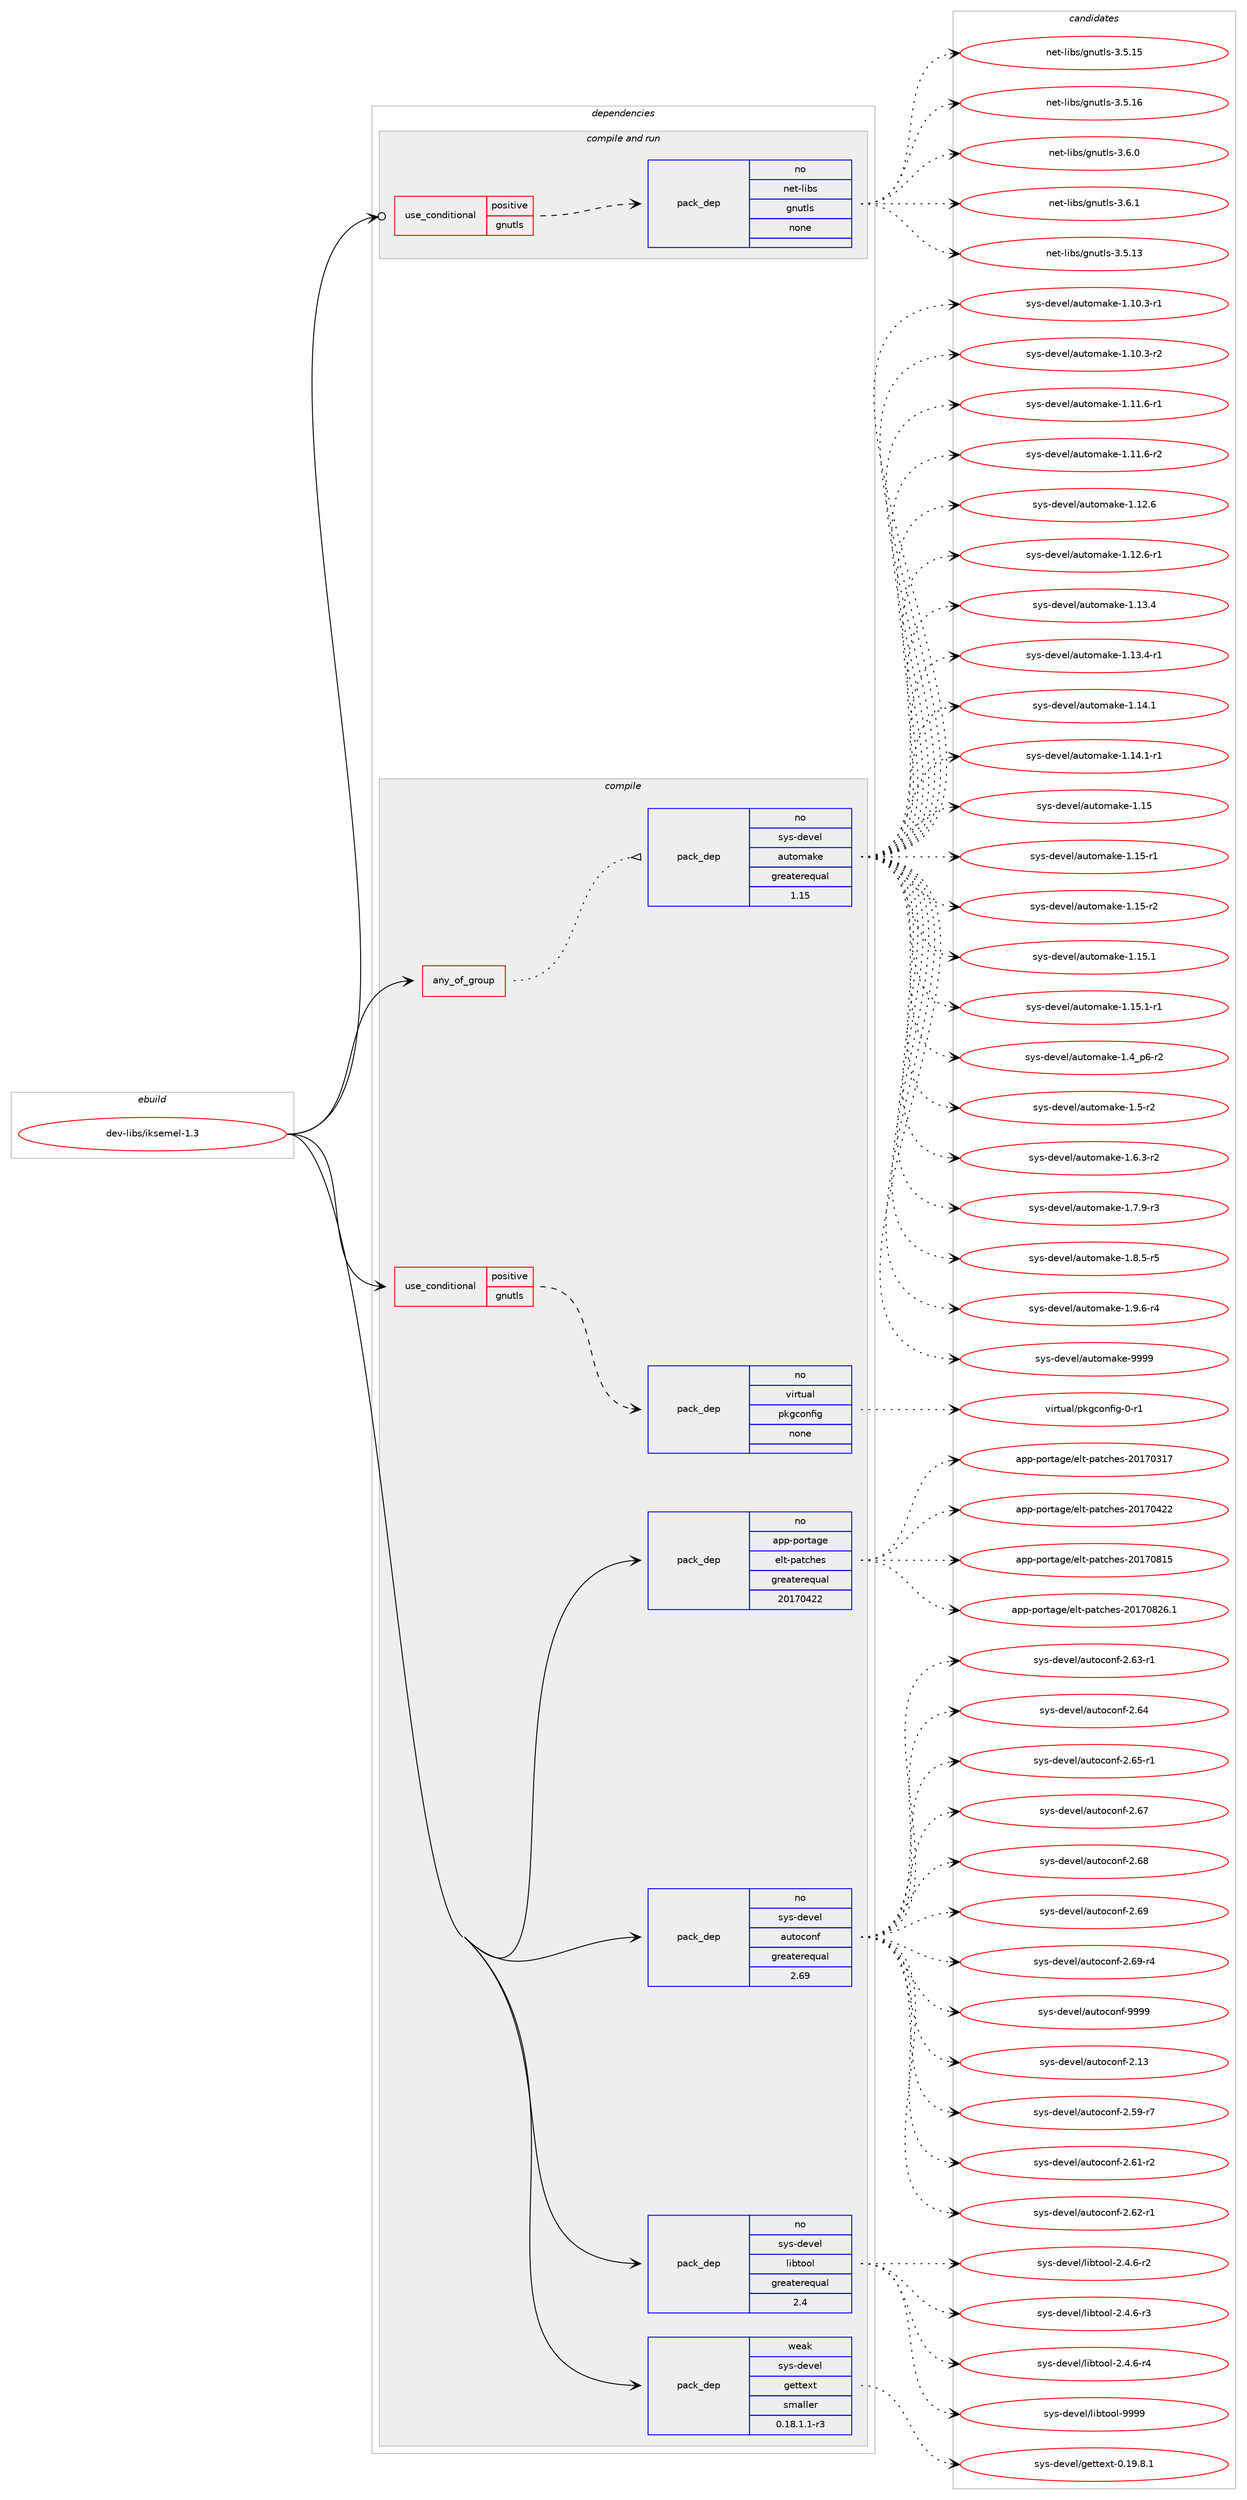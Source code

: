 digraph prolog {

# *************
# Graph options
# *************

newrank=true;
concentrate=true;
compound=true;
graph [rankdir=LR,fontname=Helvetica,fontsize=10,ranksep=1.5];#, ranksep=2.5, nodesep=0.2];
edge  [arrowhead=vee];
node  [fontname=Helvetica,fontsize=10];

# **********
# The ebuild
# **********

subgraph cluster_leftcol {
color=gray;
rank=same;
label=<<i>ebuild</i>>;
id [label="dev-libs/iksemel-1.3", color=red, width=4, href="../dev-libs/iksemel-1.3.svg"];
}

# ****************
# The dependencies
# ****************

subgraph cluster_midcol {
color=gray;
label=<<i>dependencies</i>>;
subgraph cluster_compile {
fillcolor="#eeeeee";
style=filled;
label=<<i>compile</i>>;
subgraph any3262 {
dependency113492 [label=<<TABLE BORDER="0" CELLBORDER="1" CELLSPACING="0" CELLPADDING="4"><TR><TD CELLPADDING="10">any_of_group</TD></TR></TABLE>>, shape=none, color=red];subgraph pack85573 {
dependency113493 [label=<<TABLE BORDER="0" CELLBORDER="1" CELLSPACING="0" CELLPADDING="4" WIDTH="220"><TR><TD ROWSPAN="6" CELLPADDING="30">pack_dep</TD></TR><TR><TD WIDTH="110">no</TD></TR><TR><TD>sys-devel</TD></TR><TR><TD>automake</TD></TR><TR><TD>greaterequal</TD></TR><TR><TD>1.15</TD></TR></TABLE>>, shape=none, color=blue];
}
dependency113492:e -> dependency113493:w [weight=20,style="dotted",arrowhead="oinv"];
}
id:e -> dependency113492:w [weight=20,style="solid",arrowhead="vee"];
subgraph cond24627 {
dependency113494 [label=<<TABLE BORDER="0" CELLBORDER="1" CELLSPACING="0" CELLPADDING="4"><TR><TD ROWSPAN="3" CELLPADDING="10">use_conditional</TD></TR><TR><TD>positive</TD></TR><TR><TD>gnutls</TD></TR></TABLE>>, shape=none, color=red];
subgraph pack85574 {
dependency113495 [label=<<TABLE BORDER="0" CELLBORDER="1" CELLSPACING="0" CELLPADDING="4" WIDTH="220"><TR><TD ROWSPAN="6" CELLPADDING="30">pack_dep</TD></TR><TR><TD WIDTH="110">no</TD></TR><TR><TD>virtual</TD></TR><TR><TD>pkgconfig</TD></TR><TR><TD>none</TD></TR><TR><TD></TD></TR></TABLE>>, shape=none, color=blue];
}
dependency113494:e -> dependency113495:w [weight=20,style="dashed",arrowhead="vee"];
}
id:e -> dependency113494:w [weight=20,style="solid",arrowhead="vee"];
subgraph pack85575 {
dependency113496 [label=<<TABLE BORDER="0" CELLBORDER="1" CELLSPACING="0" CELLPADDING="4" WIDTH="220"><TR><TD ROWSPAN="6" CELLPADDING="30">pack_dep</TD></TR><TR><TD WIDTH="110">no</TD></TR><TR><TD>app-portage</TD></TR><TR><TD>elt-patches</TD></TR><TR><TD>greaterequal</TD></TR><TR><TD>20170422</TD></TR></TABLE>>, shape=none, color=blue];
}
id:e -> dependency113496:w [weight=20,style="solid",arrowhead="vee"];
subgraph pack85576 {
dependency113497 [label=<<TABLE BORDER="0" CELLBORDER="1" CELLSPACING="0" CELLPADDING="4" WIDTH="220"><TR><TD ROWSPAN="6" CELLPADDING="30">pack_dep</TD></TR><TR><TD WIDTH="110">no</TD></TR><TR><TD>sys-devel</TD></TR><TR><TD>autoconf</TD></TR><TR><TD>greaterequal</TD></TR><TR><TD>2.69</TD></TR></TABLE>>, shape=none, color=blue];
}
id:e -> dependency113497:w [weight=20,style="solid",arrowhead="vee"];
subgraph pack85577 {
dependency113498 [label=<<TABLE BORDER="0" CELLBORDER="1" CELLSPACING="0" CELLPADDING="4" WIDTH="220"><TR><TD ROWSPAN="6" CELLPADDING="30">pack_dep</TD></TR><TR><TD WIDTH="110">no</TD></TR><TR><TD>sys-devel</TD></TR><TR><TD>libtool</TD></TR><TR><TD>greaterequal</TD></TR><TR><TD>2.4</TD></TR></TABLE>>, shape=none, color=blue];
}
id:e -> dependency113498:w [weight=20,style="solid",arrowhead="vee"];
subgraph pack85578 {
dependency113499 [label=<<TABLE BORDER="0" CELLBORDER="1" CELLSPACING="0" CELLPADDING="4" WIDTH="220"><TR><TD ROWSPAN="6" CELLPADDING="30">pack_dep</TD></TR><TR><TD WIDTH="110">weak</TD></TR><TR><TD>sys-devel</TD></TR><TR><TD>gettext</TD></TR><TR><TD>smaller</TD></TR><TR><TD>0.18.1.1-r3</TD></TR></TABLE>>, shape=none, color=blue];
}
id:e -> dependency113499:w [weight=20,style="solid",arrowhead="vee"];
}
subgraph cluster_compileandrun {
fillcolor="#eeeeee";
style=filled;
label=<<i>compile and run</i>>;
subgraph cond24628 {
dependency113500 [label=<<TABLE BORDER="0" CELLBORDER="1" CELLSPACING="0" CELLPADDING="4"><TR><TD ROWSPAN="3" CELLPADDING="10">use_conditional</TD></TR><TR><TD>positive</TD></TR><TR><TD>gnutls</TD></TR></TABLE>>, shape=none, color=red];
subgraph pack85579 {
dependency113501 [label=<<TABLE BORDER="0" CELLBORDER="1" CELLSPACING="0" CELLPADDING="4" WIDTH="220"><TR><TD ROWSPAN="6" CELLPADDING="30">pack_dep</TD></TR><TR><TD WIDTH="110">no</TD></TR><TR><TD>net-libs</TD></TR><TR><TD>gnutls</TD></TR><TR><TD>none</TD></TR><TR><TD></TD></TR></TABLE>>, shape=none, color=blue];
}
dependency113500:e -> dependency113501:w [weight=20,style="dashed",arrowhead="vee"];
}
id:e -> dependency113500:w [weight=20,style="solid",arrowhead="odotvee"];
}
subgraph cluster_run {
fillcolor="#eeeeee";
style=filled;
label=<<i>run</i>>;
}
}

# **************
# The candidates
# **************

subgraph cluster_choices {
rank=same;
color=gray;
label=<<i>candidates</i>>;

subgraph choice85573 {
color=black;
nodesep=1;
choice11512111545100101118101108479711711611110997107101454946494846514511449 [label="sys-devel/automake-1.10.3-r1", color=red, width=4,href="../sys-devel/automake-1.10.3-r1.svg"];
choice11512111545100101118101108479711711611110997107101454946494846514511450 [label="sys-devel/automake-1.10.3-r2", color=red, width=4,href="../sys-devel/automake-1.10.3-r2.svg"];
choice11512111545100101118101108479711711611110997107101454946494946544511449 [label="sys-devel/automake-1.11.6-r1", color=red, width=4,href="../sys-devel/automake-1.11.6-r1.svg"];
choice11512111545100101118101108479711711611110997107101454946494946544511450 [label="sys-devel/automake-1.11.6-r2", color=red, width=4,href="../sys-devel/automake-1.11.6-r2.svg"];
choice1151211154510010111810110847971171161111099710710145494649504654 [label="sys-devel/automake-1.12.6", color=red, width=4,href="../sys-devel/automake-1.12.6.svg"];
choice11512111545100101118101108479711711611110997107101454946495046544511449 [label="sys-devel/automake-1.12.6-r1", color=red, width=4,href="../sys-devel/automake-1.12.6-r1.svg"];
choice1151211154510010111810110847971171161111099710710145494649514652 [label="sys-devel/automake-1.13.4", color=red, width=4,href="../sys-devel/automake-1.13.4.svg"];
choice11512111545100101118101108479711711611110997107101454946495146524511449 [label="sys-devel/automake-1.13.4-r1", color=red, width=4,href="../sys-devel/automake-1.13.4-r1.svg"];
choice1151211154510010111810110847971171161111099710710145494649524649 [label="sys-devel/automake-1.14.1", color=red, width=4,href="../sys-devel/automake-1.14.1.svg"];
choice11512111545100101118101108479711711611110997107101454946495246494511449 [label="sys-devel/automake-1.14.1-r1", color=red, width=4,href="../sys-devel/automake-1.14.1-r1.svg"];
choice115121115451001011181011084797117116111109971071014549464953 [label="sys-devel/automake-1.15", color=red, width=4,href="../sys-devel/automake-1.15.svg"];
choice1151211154510010111810110847971171161111099710710145494649534511449 [label="sys-devel/automake-1.15-r1", color=red, width=4,href="../sys-devel/automake-1.15-r1.svg"];
choice1151211154510010111810110847971171161111099710710145494649534511450 [label="sys-devel/automake-1.15-r2", color=red, width=4,href="../sys-devel/automake-1.15-r2.svg"];
choice1151211154510010111810110847971171161111099710710145494649534649 [label="sys-devel/automake-1.15.1", color=red, width=4,href="../sys-devel/automake-1.15.1.svg"];
choice11512111545100101118101108479711711611110997107101454946495346494511449 [label="sys-devel/automake-1.15.1-r1", color=red, width=4,href="../sys-devel/automake-1.15.1-r1.svg"];
choice115121115451001011181011084797117116111109971071014549465295112544511450 [label="sys-devel/automake-1.4_p6-r2", color=red, width=4,href="../sys-devel/automake-1.4_p6-r2.svg"];
choice11512111545100101118101108479711711611110997107101454946534511450 [label="sys-devel/automake-1.5-r2", color=red, width=4,href="../sys-devel/automake-1.5-r2.svg"];
choice115121115451001011181011084797117116111109971071014549465446514511450 [label="sys-devel/automake-1.6.3-r2", color=red, width=4,href="../sys-devel/automake-1.6.3-r2.svg"];
choice115121115451001011181011084797117116111109971071014549465546574511451 [label="sys-devel/automake-1.7.9-r3", color=red, width=4,href="../sys-devel/automake-1.7.9-r3.svg"];
choice115121115451001011181011084797117116111109971071014549465646534511453 [label="sys-devel/automake-1.8.5-r5", color=red, width=4,href="../sys-devel/automake-1.8.5-r5.svg"];
choice115121115451001011181011084797117116111109971071014549465746544511452 [label="sys-devel/automake-1.9.6-r4", color=red, width=4,href="../sys-devel/automake-1.9.6-r4.svg"];
choice115121115451001011181011084797117116111109971071014557575757 [label="sys-devel/automake-9999", color=red, width=4,href="../sys-devel/automake-9999.svg"];
dependency113493:e -> choice11512111545100101118101108479711711611110997107101454946494846514511449:w [style=dotted,weight="100"];
dependency113493:e -> choice11512111545100101118101108479711711611110997107101454946494846514511450:w [style=dotted,weight="100"];
dependency113493:e -> choice11512111545100101118101108479711711611110997107101454946494946544511449:w [style=dotted,weight="100"];
dependency113493:e -> choice11512111545100101118101108479711711611110997107101454946494946544511450:w [style=dotted,weight="100"];
dependency113493:e -> choice1151211154510010111810110847971171161111099710710145494649504654:w [style=dotted,weight="100"];
dependency113493:e -> choice11512111545100101118101108479711711611110997107101454946495046544511449:w [style=dotted,weight="100"];
dependency113493:e -> choice1151211154510010111810110847971171161111099710710145494649514652:w [style=dotted,weight="100"];
dependency113493:e -> choice11512111545100101118101108479711711611110997107101454946495146524511449:w [style=dotted,weight="100"];
dependency113493:e -> choice1151211154510010111810110847971171161111099710710145494649524649:w [style=dotted,weight="100"];
dependency113493:e -> choice11512111545100101118101108479711711611110997107101454946495246494511449:w [style=dotted,weight="100"];
dependency113493:e -> choice115121115451001011181011084797117116111109971071014549464953:w [style=dotted,weight="100"];
dependency113493:e -> choice1151211154510010111810110847971171161111099710710145494649534511449:w [style=dotted,weight="100"];
dependency113493:e -> choice1151211154510010111810110847971171161111099710710145494649534511450:w [style=dotted,weight="100"];
dependency113493:e -> choice1151211154510010111810110847971171161111099710710145494649534649:w [style=dotted,weight="100"];
dependency113493:e -> choice11512111545100101118101108479711711611110997107101454946495346494511449:w [style=dotted,weight="100"];
dependency113493:e -> choice115121115451001011181011084797117116111109971071014549465295112544511450:w [style=dotted,weight="100"];
dependency113493:e -> choice11512111545100101118101108479711711611110997107101454946534511450:w [style=dotted,weight="100"];
dependency113493:e -> choice115121115451001011181011084797117116111109971071014549465446514511450:w [style=dotted,weight="100"];
dependency113493:e -> choice115121115451001011181011084797117116111109971071014549465546574511451:w [style=dotted,weight="100"];
dependency113493:e -> choice115121115451001011181011084797117116111109971071014549465646534511453:w [style=dotted,weight="100"];
dependency113493:e -> choice115121115451001011181011084797117116111109971071014549465746544511452:w [style=dotted,weight="100"];
dependency113493:e -> choice115121115451001011181011084797117116111109971071014557575757:w [style=dotted,weight="100"];
}
subgraph choice85574 {
color=black;
nodesep=1;
choice11810511411611797108471121071039911111010210510345484511449 [label="virtual/pkgconfig-0-r1", color=red, width=4,href="../virtual/pkgconfig-0-r1.svg"];
dependency113495:e -> choice11810511411611797108471121071039911111010210510345484511449:w [style=dotted,weight="100"];
}
subgraph choice85575 {
color=black;
nodesep=1;
choice97112112451121111141169710310147101108116451129711699104101115455048495548514955 [label="app-portage/elt-patches-20170317", color=red, width=4,href="../app-portage/elt-patches-20170317.svg"];
choice97112112451121111141169710310147101108116451129711699104101115455048495548525050 [label="app-portage/elt-patches-20170422", color=red, width=4,href="../app-portage/elt-patches-20170422.svg"];
choice97112112451121111141169710310147101108116451129711699104101115455048495548564953 [label="app-portage/elt-patches-20170815", color=red, width=4,href="../app-portage/elt-patches-20170815.svg"];
choice971121124511211111411697103101471011081164511297116991041011154550484955485650544649 [label="app-portage/elt-patches-20170826.1", color=red, width=4,href="../app-portage/elt-patches-20170826.1.svg"];
dependency113496:e -> choice97112112451121111141169710310147101108116451129711699104101115455048495548514955:w [style=dotted,weight="100"];
dependency113496:e -> choice97112112451121111141169710310147101108116451129711699104101115455048495548525050:w [style=dotted,weight="100"];
dependency113496:e -> choice97112112451121111141169710310147101108116451129711699104101115455048495548564953:w [style=dotted,weight="100"];
dependency113496:e -> choice971121124511211111411697103101471011081164511297116991041011154550484955485650544649:w [style=dotted,weight="100"];
}
subgraph choice85576 {
color=black;
nodesep=1;
choice115121115451001011181011084797117116111991111101024550464951 [label="sys-devel/autoconf-2.13", color=red, width=4,href="../sys-devel/autoconf-2.13.svg"];
choice1151211154510010111810110847971171161119911111010245504653574511455 [label="sys-devel/autoconf-2.59-r7", color=red, width=4,href="../sys-devel/autoconf-2.59-r7.svg"];
choice1151211154510010111810110847971171161119911111010245504654494511450 [label="sys-devel/autoconf-2.61-r2", color=red, width=4,href="../sys-devel/autoconf-2.61-r2.svg"];
choice1151211154510010111810110847971171161119911111010245504654504511449 [label="sys-devel/autoconf-2.62-r1", color=red, width=4,href="../sys-devel/autoconf-2.62-r1.svg"];
choice1151211154510010111810110847971171161119911111010245504654514511449 [label="sys-devel/autoconf-2.63-r1", color=red, width=4,href="../sys-devel/autoconf-2.63-r1.svg"];
choice115121115451001011181011084797117116111991111101024550465452 [label="sys-devel/autoconf-2.64", color=red, width=4,href="../sys-devel/autoconf-2.64.svg"];
choice1151211154510010111810110847971171161119911111010245504654534511449 [label="sys-devel/autoconf-2.65-r1", color=red, width=4,href="../sys-devel/autoconf-2.65-r1.svg"];
choice115121115451001011181011084797117116111991111101024550465455 [label="sys-devel/autoconf-2.67", color=red, width=4,href="../sys-devel/autoconf-2.67.svg"];
choice115121115451001011181011084797117116111991111101024550465456 [label="sys-devel/autoconf-2.68", color=red, width=4,href="../sys-devel/autoconf-2.68.svg"];
choice115121115451001011181011084797117116111991111101024550465457 [label="sys-devel/autoconf-2.69", color=red, width=4,href="../sys-devel/autoconf-2.69.svg"];
choice1151211154510010111810110847971171161119911111010245504654574511452 [label="sys-devel/autoconf-2.69-r4", color=red, width=4,href="../sys-devel/autoconf-2.69-r4.svg"];
choice115121115451001011181011084797117116111991111101024557575757 [label="sys-devel/autoconf-9999", color=red, width=4,href="../sys-devel/autoconf-9999.svg"];
dependency113497:e -> choice115121115451001011181011084797117116111991111101024550464951:w [style=dotted,weight="100"];
dependency113497:e -> choice1151211154510010111810110847971171161119911111010245504653574511455:w [style=dotted,weight="100"];
dependency113497:e -> choice1151211154510010111810110847971171161119911111010245504654494511450:w [style=dotted,weight="100"];
dependency113497:e -> choice1151211154510010111810110847971171161119911111010245504654504511449:w [style=dotted,weight="100"];
dependency113497:e -> choice1151211154510010111810110847971171161119911111010245504654514511449:w [style=dotted,weight="100"];
dependency113497:e -> choice115121115451001011181011084797117116111991111101024550465452:w [style=dotted,weight="100"];
dependency113497:e -> choice1151211154510010111810110847971171161119911111010245504654534511449:w [style=dotted,weight="100"];
dependency113497:e -> choice115121115451001011181011084797117116111991111101024550465455:w [style=dotted,weight="100"];
dependency113497:e -> choice115121115451001011181011084797117116111991111101024550465456:w [style=dotted,weight="100"];
dependency113497:e -> choice115121115451001011181011084797117116111991111101024550465457:w [style=dotted,weight="100"];
dependency113497:e -> choice1151211154510010111810110847971171161119911111010245504654574511452:w [style=dotted,weight="100"];
dependency113497:e -> choice115121115451001011181011084797117116111991111101024557575757:w [style=dotted,weight="100"];
}
subgraph choice85577 {
color=black;
nodesep=1;
choice1151211154510010111810110847108105981161111111084550465246544511450 [label="sys-devel/libtool-2.4.6-r2", color=red, width=4,href="../sys-devel/libtool-2.4.6-r2.svg"];
choice1151211154510010111810110847108105981161111111084550465246544511451 [label="sys-devel/libtool-2.4.6-r3", color=red, width=4,href="../sys-devel/libtool-2.4.6-r3.svg"];
choice1151211154510010111810110847108105981161111111084550465246544511452 [label="sys-devel/libtool-2.4.6-r4", color=red, width=4,href="../sys-devel/libtool-2.4.6-r4.svg"];
choice1151211154510010111810110847108105981161111111084557575757 [label="sys-devel/libtool-9999", color=red, width=4,href="../sys-devel/libtool-9999.svg"];
dependency113498:e -> choice1151211154510010111810110847108105981161111111084550465246544511450:w [style=dotted,weight="100"];
dependency113498:e -> choice1151211154510010111810110847108105981161111111084550465246544511451:w [style=dotted,weight="100"];
dependency113498:e -> choice1151211154510010111810110847108105981161111111084550465246544511452:w [style=dotted,weight="100"];
dependency113498:e -> choice1151211154510010111810110847108105981161111111084557575757:w [style=dotted,weight="100"];
}
subgraph choice85578 {
color=black;
nodesep=1;
choice1151211154510010111810110847103101116116101120116454846495746564649 [label="sys-devel/gettext-0.19.8.1", color=red, width=4,href="../sys-devel/gettext-0.19.8.1.svg"];
dependency113499:e -> choice1151211154510010111810110847103101116116101120116454846495746564649:w [style=dotted,weight="100"];
}
subgraph choice85579 {
color=black;
nodesep=1;
choice11010111645108105981154710311011711610811545514653464951 [label="net-libs/gnutls-3.5.13", color=red, width=4,href="../net-libs/gnutls-3.5.13.svg"];
choice11010111645108105981154710311011711610811545514653464953 [label="net-libs/gnutls-3.5.15", color=red, width=4,href="../net-libs/gnutls-3.5.15.svg"];
choice11010111645108105981154710311011711610811545514653464954 [label="net-libs/gnutls-3.5.16", color=red, width=4,href="../net-libs/gnutls-3.5.16.svg"];
choice110101116451081059811547103110117116108115455146544648 [label="net-libs/gnutls-3.6.0", color=red, width=4,href="../net-libs/gnutls-3.6.0.svg"];
choice110101116451081059811547103110117116108115455146544649 [label="net-libs/gnutls-3.6.1", color=red, width=4,href="../net-libs/gnutls-3.6.1.svg"];
dependency113501:e -> choice11010111645108105981154710311011711610811545514653464951:w [style=dotted,weight="100"];
dependency113501:e -> choice11010111645108105981154710311011711610811545514653464953:w [style=dotted,weight="100"];
dependency113501:e -> choice11010111645108105981154710311011711610811545514653464954:w [style=dotted,weight="100"];
dependency113501:e -> choice110101116451081059811547103110117116108115455146544648:w [style=dotted,weight="100"];
dependency113501:e -> choice110101116451081059811547103110117116108115455146544649:w [style=dotted,weight="100"];
}
}

}
